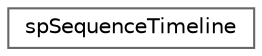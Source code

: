 digraph "类继承关系图"
{
 // LATEX_PDF_SIZE
  bgcolor="transparent";
  edge [fontname=Helvetica,fontsize=10,labelfontname=Helvetica,labelfontsize=10];
  node [fontname=Helvetica,fontsize=10,shape=box,height=0.2,width=0.4];
  rankdir="LR";
  Node0 [id="Node000000",label="spSequenceTimeline",height=0.2,width=0.4,color="grey40", fillcolor="white", style="filled",URL="$structsp_sequence_timeline.html",tooltip=" "];
}
